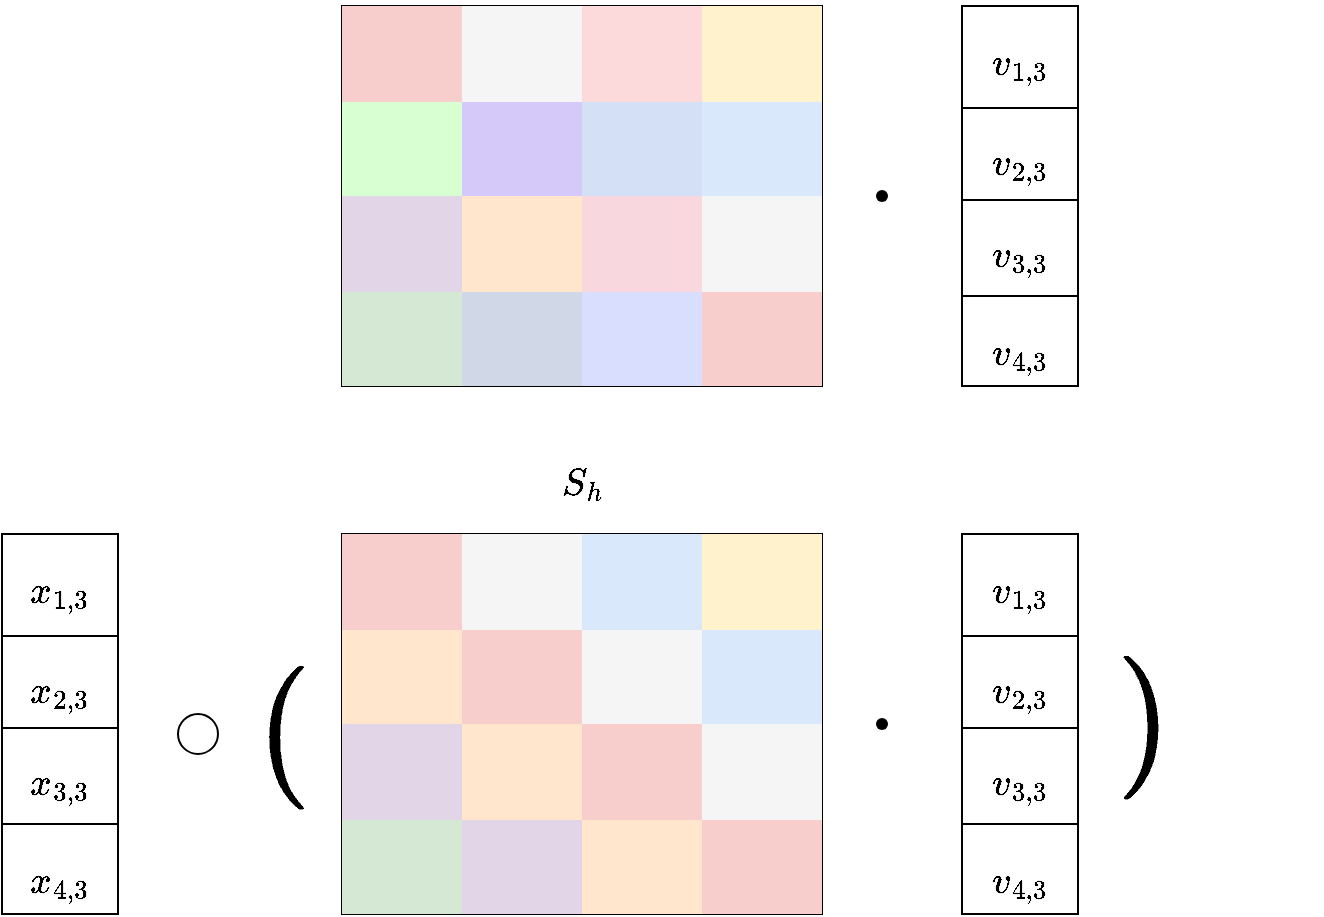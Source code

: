 <mxfile version="24.4.0" type="github">
  <diagram name="Page-1" id="wGf5R7sx8XBUqBo0aK0b">
    <mxGraphModel dx="1593" dy="879" grid="1" gridSize="10" guides="1" tooltips="1" connect="1" arrows="1" fold="1" page="1" pageScale="1" pageWidth="850" pageHeight="1100" math="1" shadow="0">
      <root>
        <mxCell id="0" />
        <mxCell id="1" parent="0" />
        <mxCell id="zw45EAOEBZMLgNeasYMU-108" value="" style="shape=table;startSize=0;container=1;collapsible=0;childLayout=tableLayout;" parent="1" vertex="1">
          <mxGeometry x="790" y="730" width="240" height="190" as="geometry" />
        </mxCell>
        <mxCell id="zw45EAOEBZMLgNeasYMU-109" value="" style="shape=tableRow;horizontal=0;startSize=0;swimlaneHead=0;swimlaneBody=0;strokeColor=inherit;top=0;left=0;bottom=0;right=0;collapsible=0;dropTarget=0;fillColor=none;points=[[0,0.5],[1,0.5]];portConstraint=eastwest;" parent="zw45EAOEBZMLgNeasYMU-108" vertex="1">
          <mxGeometry width="240" height="48" as="geometry" />
        </mxCell>
        <mxCell id="zw45EAOEBZMLgNeasYMU-110" value="" style="shape=partialRectangle;html=1;whiteSpace=wrap;connectable=0;strokeColor=#b85450;overflow=hidden;fillColor=#f8cecc;top=0;left=0;bottom=0;right=0;pointerEvents=1;" parent="zw45EAOEBZMLgNeasYMU-109" vertex="1">
          <mxGeometry width="60" height="48" as="geometry">
            <mxRectangle width="60" height="48" as="alternateBounds" />
          </mxGeometry>
        </mxCell>
        <mxCell id="zw45EAOEBZMLgNeasYMU-111" value="" style="shape=partialRectangle;html=1;whiteSpace=wrap;connectable=0;strokeColor=#666666;overflow=hidden;fillColor=#f5f5f5;top=0;left=0;bottom=0;right=0;pointerEvents=1;fontColor=#333333;" parent="zw45EAOEBZMLgNeasYMU-109" vertex="1">
          <mxGeometry x="60" width="60" height="48" as="geometry">
            <mxRectangle width="60" height="48" as="alternateBounds" />
          </mxGeometry>
        </mxCell>
        <mxCell id="zw45EAOEBZMLgNeasYMU-112" value="" style="shape=partialRectangle;html=1;whiteSpace=wrap;connectable=0;strokeColor=#6c8ebf;overflow=hidden;fillColor=#dae8fc;top=0;left=0;bottom=0;right=0;pointerEvents=1;" parent="zw45EAOEBZMLgNeasYMU-109" vertex="1">
          <mxGeometry x="120" width="60" height="48" as="geometry">
            <mxRectangle width="60" height="48" as="alternateBounds" />
          </mxGeometry>
        </mxCell>
        <mxCell id="zw45EAOEBZMLgNeasYMU-113" value="" style="shape=partialRectangle;html=1;whiteSpace=wrap;connectable=0;strokeColor=#d6b656;overflow=hidden;fillColor=#fff2cc;top=0;left=0;bottom=0;right=0;pointerEvents=1;" parent="zw45EAOEBZMLgNeasYMU-109" vertex="1">
          <mxGeometry x="180" width="60" height="48" as="geometry">
            <mxRectangle width="60" height="48" as="alternateBounds" />
          </mxGeometry>
        </mxCell>
        <mxCell id="zw45EAOEBZMLgNeasYMU-114" value="" style="shape=tableRow;horizontal=0;startSize=0;swimlaneHead=0;swimlaneBody=0;strokeColor=inherit;top=0;left=0;bottom=0;right=0;collapsible=0;dropTarget=0;fillColor=none;points=[[0,0.5],[1,0.5]];portConstraint=eastwest;" parent="zw45EAOEBZMLgNeasYMU-108" vertex="1">
          <mxGeometry y="48" width="240" height="47" as="geometry" />
        </mxCell>
        <mxCell id="zw45EAOEBZMLgNeasYMU-115" value="" style="shape=partialRectangle;html=1;whiteSpace=wrap;connectable=0;strokeColor=#d79b00;overflow=hidden;fillColor=#ffe6cc;top=0;left=0;bottom=0;right=0;pointerEvents=1;" parent="zw45EAOEBZMLgNeasYMU-114" vertex="1">
          <mxGeometry width="60" height="47" as="geometry">
            <mxRectangle width="60" height="47" as="alternateBounds" />
          </mxGeometry>
        </mxCell>
        <mxCell id="zw45EAOEBZMLgNeasYMU-116" value="" style="shape=partialRectangle;html=1;whiteSpace=wrap;connectable=0;strokeColor=#b85450;overflow=hidden;fillColor=#f8cecc;top=0;left=0;bottom=0;right=0;pointerEvents=1;" parent="zw45EAOEBZMLgNeasYMU-114" vertex="1">
          <mxGeometry x="60" width="60" height="47" as="geometry">
            <mxRectangle width="60" height="47" as="alternateBounds" />
          </mxGeometry>
        </mxCell>
        <mxCell id="zw45EAOEBZMLgNeasYMU-117" value="" style="shape=partialRectangle;html=1;whiteSpace=wrap;connectable=0;strokeColor=#666666;overflow=hidden;fillColor=#f5f5f5;top=0;left=0;bottom=0;right=0;pointerEvents=1;fontColor=#333333;" parent="zw45EAOEBZMLgNeasYMU-114" vertex="1">
          <mxGeometry x="120" width="60" height="47" as="geometry">
            <mxRectangle width="60" height="47" as="alternateBounds" />
          </mxGeometry>
        </mxCell>
        <mxCell id="zw45EAOEBZMLgNeasYMU-118" value="" style="shape=partialRectangle;html=1;whiteSpace=wrap;connectable=0;strokeColor=#6c8ebf;overflow=hidden;fillColor=#dae8fc;top=0;left=0;bottom=0;right=0;pointerEvents=1;" parent="zw45EAOEBZMLgNeasYMU-114" vertex="1">
          <mxGeometry x="180" width="60" height="47" as="geometry">
            <mxRectangle width="60" height="47" as="alternateBounds" />
          </mxGeometry>
        </mxCell>
        <mxCell id="zw45EAOEBZMLgNeasYMU-119" value="" style="shape=tableRow;horizontal=0;startSize=0;swimlaneHead=0;swimlaneBody=0;strokeColor=inherit;top=0;left=0;bottom=0;right=0;collapsible=0;dropTarget=0;fillColor=none;points=[[0,0.5],[1,0.5]];portConstraint=eastwest;" parent="zw45EAOEBZMLgNeasYMU-108" vertex="1">
          <mxGeometry y="95" width="240" height="48" as="geometry" />
        </mxCell>
        <mxCell id="zw45EAOEBZMLgNeasYMU-120" value="" style="shape=partialRectangle;html=1;whiteSpace=wrap;connectable=0;strokeColor=#9673a6;overflow=hidden;fillColor=#e1d5e7;top=0;left=0;bottom=0;right=0;pointerEvents=1;" parent="zw45EAOEBZMLgNeasYMU-119" vertex="1">
          <mxGeometry width="60" height="48" as="geometry">
            <mxRectangle width="60" height="48" as="alternateBounds" />
          </mxGeometry>
        </mxCell>
        <mxCell id="zw45EAOEBZMLgNeasYMU-121" value="" style="shape=partialRectangle;html=1;whiteSpace=wrap;connectable=0;strokeColor=#d79b00;overflow=hidden;fillColor=#ffe6cc;top=0;left=0;bottom=0;right=0;pointerEvents=1;" parent="zw45EAOEBZMLgNeasYMU-119" vertex="1">
          <mxGeometry x="60" width="60" height="48" as="geometry">
            <mxRectangle width="60" height="48" as="alternateBounds" />
          </mxGeometry>
        </mxCell>
        <mxCell id="zw45EAOEBZMLgNeasYMU-122" value="" style="shape=partialRectangle;html=1;whiteSpace=wrap;connectable=0;strokeColor=#b85450;overflow=hidden;fillColor=#f8cecc;top=0;left=0;bottom=0;right=0;pointerEvents=1;" parent="zw45EAOEBZMLgNeasYMU-119" vertex="1">
          <mxGeometry x="120" width="60" height="48" as="geometry">
            <mxRectangle width="60" height="48" as="alternateBounds" />
          </mxGeometry>
        </mxCell>
        <mxCell id="zw45EAOEBZMLgNeasYMU-123" value="" style="shape=partialRectangle;html=1;whiteSpace=wrap;connectable=0;strokeColor=#666666;overflow=hidden;fillColor=#f5f5f5;top=0;left=0;bottom=0;right=0;pointerEvents=1;fontColor=#333333;" parent="zw45EAOEBZMLgNeasYMU-119" vertex="1">
          <mxGeometry x="180" width="60" height="48" as="geometry">
            <mxRectangle width="60" height="48" as="alternateBounds" />
          </mxGeometry>
        </mxCell>
        <mxCell id="zw45EAOEBZMLgNeasYMU-124" value="" style="shape=tableRow;horizontal=0;startSize=0;swimlaneHead=0;swimlaneBody=0;strokeColor=inherit;top=0;left=0;bottom=0;right=0;collapsible=0;dropTarget=0;fillColor=none;points=[[0,0.5],[1,0.5]];portConstraint=eastwest;" parent="zw45EAOEBZMLgNeasYMU-108" vertex="1">
          <mxGeometry y="143" width="240" height="47" as="geometry" />
        </mxCell>
        <mxCell id="zw45EAOEBZMLgNeasYMU-125" value="" style="shape=partialRectangle;html=1;whiteSpace=wrap;connectable=0;strokeColor=#82b366;overflow=hidden;fillColor=#d5e8d4;top=0;left=0;bottom=0;right=0;pointerEvents=1;" parent="zw45EAOEBZMLgNeasYMU-124" vertex="1">
          <mxGeometry width="60" height="47" as="geometry">
            <mxRectangle width="60" height="47" as="alternateBounds" />
          </mxGeometry>
        </mxCell>
        <mxCell id="zw45EAOEBZMLgNeasYMU-126" value="" style="shape=partialRectangle;html=1;whiteSpace=wrap;connectable=0;strokeColor=#9673a6;overflow=hidden;fillColor=#e1d5e7;top=0;left=0;bottom=0;right=0;pointerEvents=1;" parent="zw45EAOEBZMLgNeasYMU-124" vertex="1">
          <mxGeometry x="60" width="60" height="47" as="geometry">
            <mxRectangle width="60" height="47" as="alternateBounds" />
          </mxGeometry>
        </mxCell>
        <mxCell id="zw45EAOEBZMLgNeasYMU-127" value="" style="shape=partialRectangle;html=1;whiteSpace=wrap;connectable=0;strokeColor=#d79b00;overflow=hidden;fillColor=#ffe6cc;top=0;left=0;bottom=0;right=0;pointerEvents=1;" parent="zw45EAOEBZMLgNeasYMU-124" vertex="1">
          <mxGeometry x="120" width="60" height="47" as="geometry">
            <mxRectangle width="60" height="47" as="alternateBounds" />
          </mxGeometry>
        </mxCell>
        <mxCell id="zw45EAOEBZMLgNeasYMU-128" value="" style="shape=partialRectangle;html=1;whiteSpace=wrap;connectable=0;strokeColor=#b85450;overflow=hidden;fillColor=#f8cecc;top=0;left=0;bottom=0;right=0;pointerEvents=1;" parent="zw45EAOEBZMLgNeasYMU-124" vertex="1">
          <mxGeometry x="180" width="60" height="47" as="geometry">
            <mxRectangle width="60" height="47" as="alternateBounds" />
          </mxGeometry>
        </mxCell>
        <mxCell id="F3wyyiee0PLoBlBI_Hny-25" value="" style="shape=table;startSize=0;container=1;collapsible=0;childLayout=tableLayout;rounded=1;fontSize=16;" parent="1" vertex="1">
          <mxGeometry x="1100" y="730" width="58" height="190" as="geometry" />
        </mxCell>
        <mxCell id="F3wyyiee0PLoBlBI_Hny-26" value="" style="shape=tableRow;horizontal=0;startSize=0;swimlaneHead=0;swimlaneBody=0;strokeColor=#d6b656;top=0;left=0;bottom=0;right=0;collapsible=0;dropTarget=0;fillColor=none;points=[[0,0.5],[1,0.5]];portConstraint=eastwest;fontSize=17;" parent="F3wyyiee0PLoBlBI_Hny-25" vertex="1">
          <mxGeometry width="58" height="51" as="geometry" />
        </mxCell>
        <mxCell id="F3wyyiee0PLoBlBI_Hny-27" value="$$v_{1,3}$$" style="shape=partialRectangle;html=1;whiteSpace=wrap;connectable=0;overflow=hidden;top=0;left=0;bottom=0;right=0;pointerEvents=1;fontSize=16;strokeWidth=5;fillColor=none;" parent="F3wyyiee0PLoBlBI_Hny-26" vertex="1">
          <mxGeometry width="58" height="51" as="geometry">
            <mxRectangle width="58" height="51" as="alternateBounds" />
          </mxGeometry>
        </mxCell>
        <mxCell id="F3wyyiee0PLoBlBI_Hny-33" value="" style="shape=tableRow;horizontal=0;startSize=0;swimlaneHead=0;swimlaneBody=0;strokeColor=inherit;top=0;left=0;bottom=0;right=0;collapsible=0;dropTarget=0;fillColor=none;points=[[0,0.5],[1,0.5]];portConstraint=eastwest;" parent="F3wyyiee0PLoBlBI_Hny-25" vertex="1">
          <mxGeometry y="51" width="58" height="46" as="geometry" />
        </mxCell>
        <mxCell id="F3wyyiee0PLoBlBI_Hny-34" value="$$v_{2,3}$$" style="shape=partialRectangle;html=1;whiteSpace=wrap;connectable=0;strokeColor=inherit;overflow=hidden;fillColor=none;top=0;left=0;bottom=0;right=0;pointerEvents=1;fontSize=16;" parent="F3wyyiee0PLoBlBI_Hny-33" vertex="1">
          <mxGeometry width="58" height="46" as="geometry">
            <mxRectangle width="58" height="46" as="alternateBounds" />
          </mxGeometry>
        </mxCell>
        <mxCell id="F3wyyiee0PLoBlBI_Hny-40" value="" style="shape=tableRow;horizontal=0;startSize=0;swimlaneHead=0;swimlaneBody=0;strokeColor=inherit;top=0;left=0;bottom=0;right=0;collapsible=0;dropTarget=0;fillColor=none;points=[[0,0.5],[1,0.5]];portConstraint=eastwest;" parent="F3wyyiee0PLoBlBI_Hny-25" vertex="1">
          <mxGeometry y="97" width="58" height="48" as="geometry" />
        </mxCell>
        <mxCell id="F3wyyiee0PLoBlBI_Hny-41" value="$$v_{3,3}$$" style="shape=partialRectangle;html=1;whiteSpace=wrap;connectable=0;strokeColor=inherit;overflow=hidden;fillColor=none;top=0;left=0;bottom=0;right=0;pointerEvents=1;fontSize=16;" parent="F3wyyiee0PLoBlBI_Hny-40" vertex="1">
          <mxGeometry width="58" height="48" as="geometry">
            <mxRectangle width="58" height="48" as="alternateBounds" />
          </mxGeometry>
        </mxCell>
        <mxCell id="F3wyyiee0PLoBlBI_Hny-47" value="" style="shape=tableRow;horizontal=0;startSize=0;swimlaneHead=0;swimlaneBody=0;strokeColor=inherit;top=0;left=0;bottom=0;right=0;collapsible=0;dropTarget=0;fillColor=none;points=[[0,0.5],[1,0.5]];portConstraint=eastwest;" parent="F3wyyiee0PLoBlBI_Hny-25" vertex="1">
          <mxGeometry y="145" width="58" height="45" as="geometry" />
        </mxCell>
        <mxCell id="F3wyyiee0PLoBlBI_Hny-48" value="$$v_{4,3}$$" style="shape=partialRectangle;html=1;whiteSpace=wrap;connectable=0;strokeColor=inherit;overflow=hidden;fillColor=none;top=0;left=0;bottom=0;right=0;pointerEvents=1;fontSize=16;" parent="F3wyyiee0PLoBlBI_Hny-47" vertex="1">
          <mxGeometry width="58" height="45" as="geometry">
            <mxRectangle width="58" height="45" as="alternateBounds" />
          </mxGeometry>
        </mxCell>
        <mxCell id="jxW2ID5ogDvxAvUXrOoW-2" value="" style="shape=waypoint;sketch=0;size=6;pointerEvents=1;points=[];fillColor=none;resizable=0;rotatable=0;perimeter=centerPerimeter;snapToPoint=1;" vertex="1" parent="1">
          <mxGeometry x="1050" y="815" width="20" height="20" as="geometry" />
        </mxCell>
        <mxCell id="jxW2ID5ogDvxAvUXrOoW-22" value="" style="shape=table;startSize=0;container=1;collapsible=0;childLayout=tableLayout;rounded=1;fontSize=16;" vertex="1" parent="1">
          <mxGeometry x="620" y="730" width="58" height="190" as="geometry" />
        </mxCell>
        <mxCell id="jxW2ID5ogDvxAvUXrOoW-23" value="" style="shape=tableRow;horizontal=0;startSize=0;swimlaneHead=0;swimlaneBody=0;strokeColor=#d6b656;top=0;left=0;bottom=0;right=0;collapsible=0;dropTarget=0;fillColor=none;points=[[0,0.5],[1,0.5]];portConstraint=eastwest;fontSize=17;" vertex="1" parent="jxW2ID5ogDvxAvUXrOoW-22">
          <mxGeometry width="58" height="51" as="geometry" />
        </mxCell>
        <mxCell id="jxW2ID5ogDvxAvUXrOoW-24" value="$$x_{1,3}$$" style="shape=partialRectangle;html=1;whiteSpace=wrap;connectable=0;strokeColor=inherit;overflow=hidden;fillColor=none;top=0;left=0;bottom=0;right=0;pointerEvents=1;fontSize=16;" vertex="1" parent="jxW2ID5ogDvxAvUXrOoW-23">
          <mxGeometry width="58" height="51" as="geometry">
            <mxRectangle width="58" height="51" as="alternateBounds" />
          </mxGeometry>
        </mxCell>
        <mxCell id="jxW2ID5ogDvxAvUXrOoW-25" value="" style="shape=tableRow;horizontal=0;startSize=0;swimlaneHead=0;swimlaneBody=0;strokeColor=inherit;top=0;left=0;bottom=0;right=0;collapsible=0;dropTarget=0;fillColor=none;points=[[0,0.5],[1,0.5]];portConstraint=eastwest;" vertex="1" parent="jxW2ID5ogDvxAvUXrOoW-22">
          <mxGeometry y="51" width="58" height="46" as="geometry" />
        </mxCell>
        <mxCell id="jxW2ID5ogDvxAvUXrOoW-26" value="$$x_{2,3}$$" style="shape=partialRectangle;html=1;whiteSpace=wrap;connectable=0;strokeColor=inherit;overflow=hidden;fillColor=none;top=0;left=0;bottom=0;right=0;pointerEvents=1;fontSize=16;" vertex="1" parent="jxW2ID5ogDvxAvUXrOoW-25">
          <mxGeometry width="58" height="46" as="geometry">
            <mxRectangle width="58" height="46" as="alternateBounds" />
          </mxGeometry>
        </mxCell>
        <mxCell id="jxW2ID5ogDvxAvUXrOoW-27" value="" style="shape=tableRow;horizontal=0;startSize=0;swimlaneHead=0;swimlaneBody=0;strokeColor=inherit;top=0;left=0;bottom=0;right=0;collapsible=0;dropTarget=0;fillColor=none;points=[[0,0.5],[1,0.5]];portConstraint=eastwest;" vertex="1" parent="jxW2ID5ogDvxAvUXrOoW-22">
          <mxGeometry y="97" width="58" height="48" as="geometry" />
        </mxCell>
        <mxCell id="jxW2ID5ogDvxAvUXrOoW-28" value="$$x_{3,3}$$" style="shape=partialRectangle;html=1;whiteSpace=wrap;connectable=0;strokeColor=inherit;overflow=hidden;fillColor=none;top=0;left=0;bottom=0;right=0;pointerEvents=1;fontSize=16;" vertex="1" parent="jxW2ID5ogDvxAvUXrOoW-27">
          <mxGeometry width="58" height="48" as="geometry">
            <mxRectangle width="58" height="48" as="alternateBounds" />
          </mxGeometry>
        </mxCell>
        <mxCell id="jxW2ID5ogDvxAvUXrOoW-29" value="" style="shape=tableRow;horizontal=0;startSize=0;swimlaneHead=0;swimlaneBody=0;strokeColor=inherit;top=0;left=0;bottom=0;right=0;collapsible=0;dropTarget=0;fillColor=none;points=[[0,0.5],[1,0.5]];portConstraint=eastwest;" vertex="1" parent="jxW2ID5ogDvxAvUXrOoW-22">
          <mxGeometry y="145" width="58" height="45" as="geometry" />
        </mxCell>
        <mxCell id="jxW2ID5ogDvxAvUXrOoW-30" value="$$x_{4,3}$$" style="shape=partialRectangle;html=1;whiteSpace=wrap;connectable=0;strokeColor=inherit;overflow=hidden;fillColor=none;top=0;left=0;bottom=0;right=0;pointerEvents=1;fontSize=16;" vertex="1" parent="jxW2ID5ogDvxAvUXrOoW-29">
          <mxGeometry width="58" height="45" as="geometry">
            <mxRectangle width="58" height="45" as="alternateBounds" />
          </mxGeometry>
        </mxCell>
        <mxCell id="jxW2ID5ogDvxAvUXrOoW-35" value="$$)$$" style="text;html=1;align=center;verticalAlign=middle;resizable=0;points=[];autosize=1;strokeColor=none;fillColor=none;fontSize=60;" vertex="1" parent="1">
          <mxGeometry x="1100" y="780" width="180" height="90" as="geometry" />
        </mxCell>
        <mxCell id="jxW2ID5ogDvxAvUXrOoW-31" value="" style="ellipse;whiteSpace=wrap;html=1;aspect=fixed;" vertex="1" parent="1">
          <mxGeometry x="708" y="820" width="20" height="20" as="geometry" />
        </mxCell>
        <mxCell id="jxW2ID5ogDvxAvUXrOoW-33" value="$$($$" style="text;html=1;align=center;verticalAlign=middle;resizable=0;points=[];autosize=1;strokeColor=none;fillColor=none;fontSize=60;" vertex="1" parent="1">
          <mxGeometry x="670" y="785" width="180" height="90" as="geometry" />
        </mxCell>
        <mxCell id="jxW2ID5ogDvxAvUXrOoW-36" value="$$S_h$$" style="text;html=1;align=center;verticalAlign=middle;resizable=0;points=[];autosize=1;strokeColor=none;fillColor=none;fontSize=16;" vertex="1" parent="1">
          <mxGeometry x="865" y="690" width="90" height="30" as="geometry" />
        </mxCell>
        <mxCell id="jxW2ID5ogDvxAvUXrOoW-37" value="" style="shape=table;startSize=0;container=1;collapsible=0;childLayout=tableLayout;" vertex="1" parent="1">
          <mxGeometry x="790" y="466" width="240" height="190" as="geometry" />
        </mxCell>
        <mxCell id="jxW2ID5ogDvxAvUXrOoW-38" value="" style="shape=tableRow;horizontal=0;startSize=0;swimlaneHead=0;swimlaneBody=0;strokeColor=inherit;top=0;left=0;bottom=0;right=0;collapsible=0;dropTarget=0;fillColor=none;points=[[0,0.5],[1,0.5]];portConstraint=eastwest;" vertex="1" parent="jxW2ID5ogDvxAvUXrOoW-37">
          <mxGeometry width="240" height="48" as="geometry" />
        </mxCell>
        <mxCell id="jxW2ID5ogDvxAvUXrOoW-39" value="" style="shape=partialRectangle;html=1;whiteSpace=wrap;connectable=0;strokeColor=#b85450;overflow=hidden;fillColor=#f8cecc;top=0;left=0;bottom=0;right=0;pointerEvents=1;" vertex="1" parent="jxW2ID5ogDvxAvUXrOoW-38">
          <mxGeometry width="60" height="48" as="geometry">
            <mxRectangle width="60" height="48" as="alternateBounds" />
          </mxGeometry>
        </mxCell>
        <mxCell id="jxW2ID5ogDvxAvUXrOoW-40" value="" style="shape=partialRectangle;html=1;whiteSpace=wrap;connectable=0;strokeColor=#666666;overflow=hidden;fillColor=#f5f5f5;top=0;left=0;bottom=0;right=0;pointerEvents=1;fontColor=#333333;" vertex="1" parent="jxW2ID5ogDvxAvUXrOoW-38">
          <mxGeometry x="60" width="60" height="48" as="geometry">
            <mxRectangle width="60" height="48" as="alternateBounds" />
          </mxGeometry>
        </mxCell>
        <mxCell id="jxW2ID5ogDvxAvUXrOoW-41" value="" style="shape=partialRectangle;html=1;whiteSpace=wrap;connectable=0;strokeColor=#6c8ebf;overflow=hidden;fillColor=#FCD9DA;top=0;left=0;bottom=0;right=0;pointerEvents=1;" vertex="1" parent="jxW2ID5ogDvxAvUXrOoW-38">
          <mxGeometry x="120" width="60" height="48" as="geometry">
            <mxRectangle width="60" height="48" as="alternateBounds" />
          </mxGeometry>
        </mxCell>
        <mxCell id="jxW2ID5ogDvxAvUXrOoW-42" value="" style="shape=partialRectangle;html=1;whiteSpace=wrap;connectable=0;strokeColor=#d6b656;overflow=hidden;fillColor=#fff2cc;top=0;left=0;bottom=0;right=0;pointerEvents=1;" vertex="1" parent="jxW2ID5ogDvxAvUXrOoW-38">
          <mxGeometry x="180" width="60" height="48" as="geometry">
            <mxRectangle width="60" height="48" as="alternateBounds" />
          </mxGeometry>
        </mxCell>
        <mxCell id="jxW2ID5ogDvxAvUXrOoW-43" value="" style="shape=tableRow;horizontal=0;startSize=0;swimlaneHead=0;swimlaneBody=0;strokeColor=inherit;top=0;left=0;bottom=0;right=0;collapsible=0;dropTarget=0;fillColor=none;points=[[0,0.5],[1,0.5]];portConstraint=eastwest;" vertex="1" parent="jxW2ID5ogDvxAvUXrOoW-37">
          <mxGeometry y="48" width="240" height="47" as="geometry" />
        </mxCell>
        <mxCell id="jxW2ID5ogDvxAvUXrOoW-44" value="" style="shape=partialRectangle;html=1;whiteSpace=wrap;connectable=0;strokeColor=#d79b00;overflow=hidden;fillColor=#D7FFD1;top=0;left=0;bottom=0;right=0;pointerEvents=1;" vertex="1" parent="jxW2ID5ogDvxAvUXrOoW-43">
          <mxGeometry width="60" height="47" as="geometry">
            <mxRectangle width="60" height="47" as="alternateBounds" />
          </mxGeometry>
        </mxCell>
        <mxCell id="jxW2ID5ogDvxAvUXrOoW-45" value="" style="shape=partialRectangle;html=1;whiteSpace=wrap;connectable=0;strokeColor=#b85450;overflow=hidden;fillColor=#D4C9F8;top=0;left=0;bottom=0;right=0;pointerEvents=1;" vertex="1" parent="jxW2ID5ogDvxAvUXrOoW-43">
          <mxGeometry x="60" width="60" height="47" as="geometry">
            <mxRectangle width="60" height="47" as="alternateBounds" />
          </mxGeometry>
        </mxCell>
        <mxCell id="jxW2ID5ogDvxAvUXrOoW-46" value="" style="shape=partialRectangle;html=1;whiteSpace=wrap;connectable=0;strokeColor=#666666;overflow=hidden;fillColor=#D3E0F5;top=0;left=0;bottom=0;right=0;pointerEvents=1;fontColor=#333333;" vertex="1" parent="jxW2ID5ogDvxAvUXrOoW-43">
          <mxGeometry x="120" width="60" height="47" as="geometry">
            <mxRectangle width="60" height="47" as="alternateBounds" />
          </mxGeometry>
        </mxCell>
        <mxCell id="jxW2ID5ogDvxAvUXrOoW-47" value="" style="shape=partialRectangle;html=1;whiteSpace=wrap;connectable=0;strokeColor=#6c8ebf;overflow=hidden;fillColor=#dae8fc;top=0;left=0;bottom=0;right=0;pointerEvents=1;" vertex="1" parent="jxW2ID5ogDvxAvUXrOoW-43">
          <mxGeometry x="180" width="60" height="47" as="geometry">
            <mxRectangle width="60" height="47" as="alternateBounds" />
          </mxGeometry>
        </mxCell>
        <mxCell id="jxW2ID5ogDvxAvUXrOoW-48" value="" style="shape=tableRow;horizontal=0;startSize=0;swimlaneHead=0;swimlaneBody=0;strokeColor=inherit;top=0;left=0;bottom=0;right=0;collapsible=0;dropTarget=0;fillColor=none;points=[[0,0.5],[1,0.5]];portConstraint=eastwest;" vertex="1" parent="jxW2ID5ogDvxAvUXrOoW-37">
          <mxGeometry y="95" width="240" height="48" as="geometry" />
        </mxCell>
        <mxCell id="jxW2ID5ogDvxAvUXrOoW-49" value="" style="shape=partialRectangle;html=1;whiteSpace=wrap;connectable=0;strokeColor=#9673a6;overflow=hidden;fillColor=#e1d5e7;top=0;left=0;bottom=0;right=0;pointerEvents=1;" vertex="1" parent="jxW2ID5ogDvxAvUXrOoW-48">
          <mxGeometry width="60" height="48" as="geometry">
            <mxRectangle width="60" height="48" as="alternateBounds" />
          </mxGeometry>
        </mxCell>
        <mxCell id="jxW2ID5ogDvxAvUXrOoW-50" value="" style="shape=partialRectangle;html=1;whiteSpace=wrap;connectable=0;strokeColor=#d79b00;overflow=hidden;fillColor=#ffe6cc;top=0;left=0;bottom=0;right=0;pointerEvents=1;" vertex="1" parent="jxW2ID5ogDvxAvUXrOoW-48">
          <mxGeometry x="60" width="60" height="48" as="geometry">
            <mxRectangle width="60" height="48" as="alternateBounds" />
          </mxGeometry>
        </mxCell>
        <mxCell id="jxW2ID5ogDvxAvUXrOoW-51" value="" style="shape=partialRectangle;html=1;whiteSpace=wrap;connectable=0;strokeColor=#b85450;overflow=hidden;fillColor=#F8D8DE;top=0;left=0;bottom=0;right=0;pointerEvents=1;" vertex="1" parent="jxW2ID5ogDvxAvUXrOoW-48">
          <mxGeometry x="120" width="60" height="48" as="geometry">
            <mxRectangle width="60" height="48" as="alternateBounds" />
          </mxGeometry>
        </mxCell>
        <mxCell id="jxW2ID5ogDvxAvUXrOoW-52" value="" style="shape=partialRectangle;html=1;whiteSpace=wrap;connectable=0;strokeColor=#666666;overflow=hidden;fillColor=#f5f5f5;top=0;left=0;bottom=0;right=0;pointerEvents=1;fontColor=#333333;" vertex="1" parent="jxW2ID5ogDvxAvUXrOoW-48">
          <mxGeometry x="180" width="60" height="48" as="geometry">
            <mxRectangle width="60" height="48" as="alternateBounds" />
          </mxGeometry>
        </mxCell>
        <mxCell id="jxW2ID5ogDvxAvUXrOoW-53" value="" style="shape=tableRow;horizontal=0;startSize=0;swimlaneHead=0;swimlaneBody=0;strokeColor=inherit;top=0;left=0;bottom=0;right=0;collapsible=0;dropTarget=0;fillColor=none;points=[[0,0.5],[1,0.5]];portConstraint=eastwest;" vertex="1" parent="jxW2ID5ogDvxAvUXrOoW-37">
          <mxGeometry y="143" width="240" height="47" as="geometry" />
        </mxCell>
        <mxCell id="jxW2ID5ogDvxAvUXrOoW-54" value="" style="shape=partialRectangle;html=1;whiteSpace=wrap;connectable=0;strokeColor=#82b366;overflow=hidden;fillColor=#d5e8d4;top=0;left=0;bottom=0;right=0;pointerEvents=1;" vertex="1" parent="jxW2ID5ogDvxAvUXrOoW-53">
          <mxGeometry width="60" height="47" as="geometry">
            <mxRectangle width="60" height="47" as="alternateBounds" />
          </mxGeometry>
        </mxCell>
        <mxCell id="jxW2ID5ogDvxAvUXrOoW-55" value="" style="shape=partialRectangle;html=1;whiteSpace=wrap;connectable=0;strokeColor=#9673a6;overflow=hidden;fillColor=#D0D8E7;top=0;left=0;bottom=0;right=0;pointerEvents=1;" vertex="1" parent="jxW2ID5ogDvxAvUXrOoW-53">
          <mxGeometry x="60" width="60" height="47" as="geometry">
            <mxRectangle width="60" height="47" as="alternateBounds" />
          </mxGeometry>
        </mxCell>
        <mxCell id="jxW2ID5ogDvxAvUXrOoW-56" value="" style="shape=partialRectangle;html=1;whiteSpace=wrap;connectable=0;strokeColor=#d79b00;overflow=hidden;fillColor=#D9DEFF;top=0;left=0;bottom=0;right=0;pointerEvents=1;" vertex="1" parent="jxW2ID5ogDvxAvUXrOoW-53">
          <mxGeometry x="120" width="60" height="47" as="geometry">
            <mxRectangle width="60" height="47" as="alternateBounds" />
          </mxGeometry>
        </mxCell>
        <mxCell id="jxW2ID5ogDvxAvUXrOoW-57" value="" style="shape=partialRectangle;html=1;whiteSpace=wrap;connectable=0;strokeColor=#b85450;overflow=hidden;fillColor=#f8cecc;top=0;left=0;bottom=0;right=0;pointerEvents=1;" vertex="1" parent="jxW2ID5ogDvxAvUXrOoW-53">
          <mxGeometry x="180" width="60" height="47" as="geometry">
            <mxRectangle width="60" height="47" as="alternateBounds" />
          </mxGeometry>
        </mxCell>
        <mxCell id="jxW2ID5ogDvxAvUXrOoW-58" value="" style="shape=table;startSize=0;container=1;collapsible=0;childLayout=tableLayout;rounded=1;fontSize=16;" vertex="1" parent="1">
          <mxGeometry x="1100" y="466" width="58" height="190" as="geometry" />
        </mxCell>
        <mxCell id="jxW2ID5ogDvxAvUXrOoW-59" value="" style="shape=tableRow;horizontal=0;startSize=0;swimlaneHead=0;swimlaneBody=0;strokeColor=#d6b656;top=0;left=0;bottom=0;right=0;collapsible=0;dropTarget=0;fillColor=none;points=[[0,0.5],[1,0.5]];portConstraint=eastwest;fontSize=17;" vertex="1" parent="jxW2ID5ogDvxAvUXrOoW-58">
          <mxGeometry width="58" height="51" as="geometry" />
        </mxCell>
        <mxCell id="jxW2ID5ogDvxAvUXrOoW-60" value="$$v_{1,3}$$" style="shape=partialRectangle;html=1;whiteSpace=wrap;connectable=0;overflow=hidden;top=0;left=0;bottom=0;right=0;pointerEvents=1;fontSize=16;strokeWidth=5;fillColor=none;" vertex="1" parent="jxW2ID5ogDvxAvUXrOoW-59">
          <mxGeometry width="58" height="51" as="geometry">
            <mxRectangle width="58" height="51" as="alternateBounds" />
          </mxGeometry>
        </mxCell>
        <mxCell id="jxW2ID5ogDvxAvUXrOoW-61" value="" style="shape=tableRow;horizontal=0;startSize=0;swimlaneHead=0;swimlaneBody=0;strokeColor=inherit;top=0;left=0;bottom=0;right=0;collapsible=0;dropTarget=0;fillColor=none;points=[[0,0.5],[1,0.5]];portConstraint=eastwest;" vertex="1" parent="jxW2ID5ogDvxAvUXrOoW-58">
          <mxGeometry y="51" width="58" height="46" as="geometry" />
        </mxCell>
        <mxCell id="jxW2ID5ogDvxAvUXrOoW-62" value="$$v_{2,3}$$" style="shape=partialRectangle;html=1;whiteSpace=wrap;connectable=0;strokeColor=inherit;overflow=hidden;fillColor=none;top=0;left=0;bottom=0;right=0;pointerEvents=1;fontSize=16;" vertex="1" parent="jxW2ID5ogDvxAvUXrOoW-61">
          <mxGeometry width="58" height="46" as="geometry">
            <mxRectangle width="58" height="46" as="alternateBounds" />
          </mxGeometry>
        </mxCell>
        <mxCell id="jxW2ID5ogDvxAvUXrOoW-63" value="" style="shape=tableRow;horizontal=0;startSize=0;swimlaneHead=0;swimlaneBody=0;strokeColor=inherit;top=0;left=0;bottom=0;right=0;collapsible=0;dropTarget=0;fillColor=none;points=[[0,0.5],[1,0.5]];portConstraint=eastwest;" vertex="1" parent="jxW2ID5ogDvxAvUXrOoW-58">
          <mxGeometry y="97" width="58" height="48" as="geometry" />
        </mxCell>
        <mxCell id="jxW2ID5ogDvxAvUXrOoW-64" value="$$v_{3,3}$$" style="shape=partialRectangle;html=1;whiteSpace=wrap;connectable=0;strokeColor=inherit;overflow=hidden;fillColor=none;top=0;left=0;bottom=0;right=0;pointerEvents=1;fontSize=16;" vertex="1" parent="jxW2ID5ogDvxAvUXrOoW-63">
          <mxGeometry width="58" height="48" as="geometry">
            <mxRectangle width="58" height="48" as="alternateBounds" />
          </mxGeometry>
        </mxCell>
        <mxCell id="jxW2ID5ogDvxAvUXrOoW-65" value="" style="shape=tableRow;horizontal=0;startSize=0;swimlaneHead=0;swimlaneBody=0;strokeColor=inherit;top=0;left=0;bottom=0;right=0;collapsible=0;dropTarget=0;fillColor=none;points=[[0,0.5],[1,0.5]];portConstraint=eastwest;" vertex="1" parent="jxW2ID5ogDvxAvUXrOoW-58">
          <mxGeometry y="145" width="58" height="45" as="geometry" />
        </mxCell>
        <mxCell id="jxW2ID5ogDvxAvUXrOoW-66" value="$$v_{4,3}$$" style="shape=partialRectangle;html=1;whiteSpace=wrap;connectable=0;strokeColor=inherit;overflow=hidden;fillColor=none;top=0;left=0;bottom=0;right=0;pointerEvents=1;fontSize=16;" vertex="1" parent="jxW2ID5ogDvxAvUXrOoW-65">
          <mxGeometry width="58" height="45" as="geometry">
            <mxRectangle width="58" height="45" as="alternateBounds" />
          </mxGeometry>
        </mxCell>
        <mxCell id="jxW2ID5ogDvxAvUXrOoW-67" value="" style="shape=waypoint;sketch=0;size=6;pointerEvents=1;points=[];fillColor=none;resizable=0;rotatable=0;perimeter=centerPerimeter;snapToPoint=1;" vertex="1" parent="1">
          <mxGeometry x="1050" y="551" width="20" height="20" as="geometry" />
        </mxCell>
      </root>
    </mxGraphModel>
  </diagram>
</mxfile>

